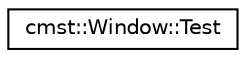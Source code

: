digraph "Graphical Class Hierarchy"
{
  edge [fontname="Helvetica",fontsize="10",labelfontname="Helvetica",labelfontsize="10"];
  node [fontname="Helvetica",fontsize="10",shape=record];
  rankdir="LR";
  Node1 [label="cmst::Window::Test",height=0.2,width=0.4,color="black", fillcolor="white", style="filled",URL="$structcmst_1_1_window_1_1_test.html"];
}
